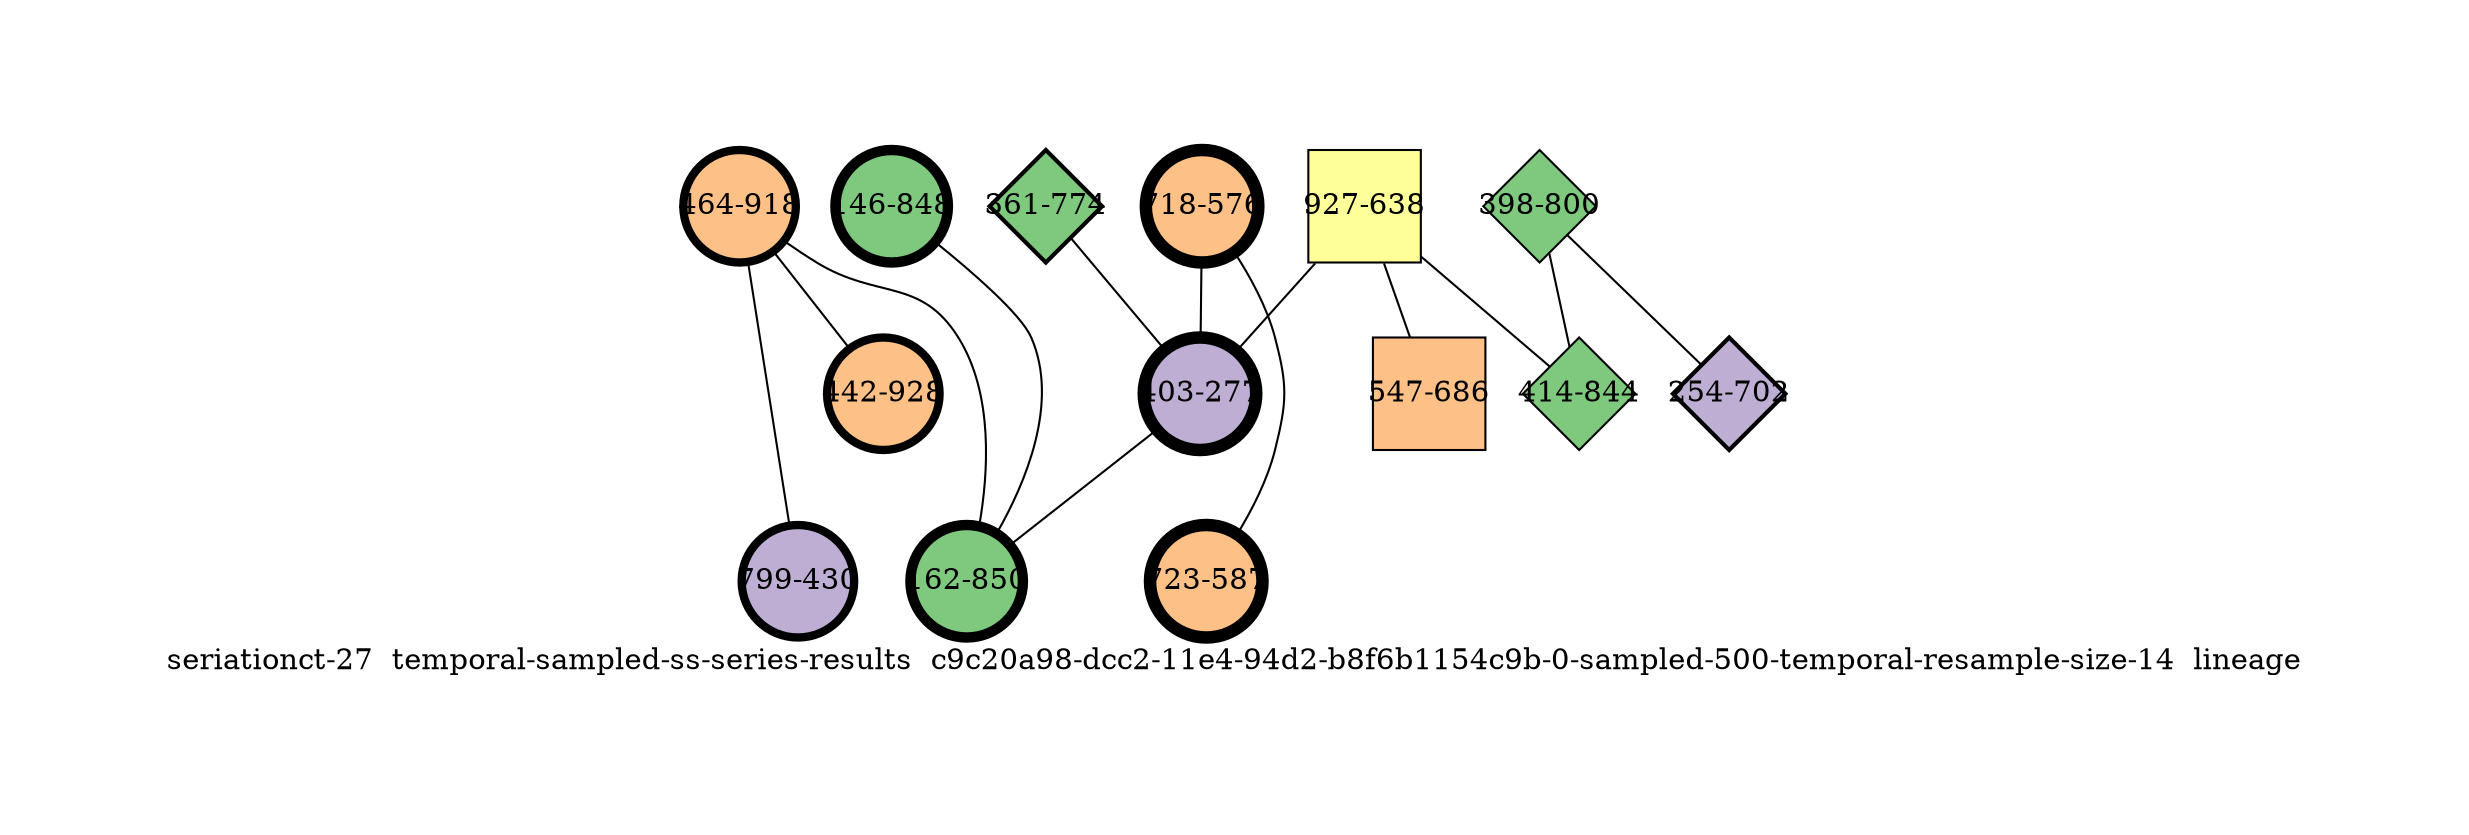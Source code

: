strict graph "seriationct-27  temporal-sampled-ss-series-results  c9c20a98-dcc2-11e4-94d2-b8f6b1154c9b-0-sampled-500-temporal-resample-size-14  lineage" {
labelloc=b;
ratio=auto;
pad="1.0";
label="seriationct-27  temporal-sampled-ss-series-results  c9c20a98-dcc2-11e4-94d2-b8f6b1154c9b-0-sampled-500-temporal-resample-size-14  lineage";
node [width="0.75", style=filled, fixedsize=true, height="0.75", shape=circle, label=""];
0 [xCoordinate="774.0", appears_in_slice=2, yCoordinate="361.0", colorscheme=accent6, lineage_id=2, short_label="361-774", label="361-774", shape=diamond, cluster_id=0, fillcolor=1, size="500.0", id=0, penwidth="2.0"];
1 [xCoordinate="800.0", appears_in_slice=1, yCoordinate="398.0", colorscheme=accent6, lineage_id=2, short_label="398-800", label="398-800", shape=diamond, cluster_id=0, fillcolor=1, size="500.0", id=1, penwidth="1.0"];
2 [xCoordinate="848.0", appears_in_slice=5, yCoordinate="146.0", colorscheme=accent6, lineage_id=0, short_label="146-848", label="146-848", shape=circle, cluster_id=0, fillcolor=1, size="500.0", id=5, penwidth="5.0"];
3 [xCoordinate="576.0", appears_in_slice=6, yCoordinate="718.0", colorscheme=accent6, lineage_id=0, short_label="718-576", label="718-576", shape=circle, cluster_id=2, fillcolor=3, size="500.0", id=12, penwidth="6.0"];
4 [xCoordinate="638.0", appears_in_slice=1, yCoordinate="927.0", colorscheme=accent6, lineage_id=1, short_label="927-638", label="927-638", shape=square, cluster_id=3, fillcolor=4, size="500.0", id=4, penwidth="1.0"];
5 [xCoordinate="277.0", appears_in_slice=6, yCoordinate="403.0", colorscheme=accent6, lineage_id=0, short_label="403-277", label="403-277", shape=circle, cluster_id=1, fillcolor=2, size="500.0", id=2, penwidth="6.0"];
6 [xCoordinate="587.0", appears_in_slice=6, yCoordinate="723.0", colorscheme=accent6, lineage_id=0, short_label="723-587", label="723-587", shape=circle, cluster_id=2, fillcolor=3, size="500.0", id=6, penwidth="6.0"];
7 [xCoordinate="844.0", appears_in_slice=1, yCoordinate="414.0", colorscheme=accent6, lineage_id=2, short_label="414-844", label="414-844", shape=diamond, cluster_id=0, fillcolor=1, size="500.0", id=7, penwidth="1.0"];
8 [xCoordinate="918.0", appears_in_slice=4, yCoordinate="464.0", colorscheme=accent6, lineage_id=0, short_label="464-918", label="464-918", shape=circle, cluster_id=2, fillcolor=3, size="500.0", id=8, penwidth="4.0"];
9 [xCoordinate="850.0", appears_in_slice=5, yCoordinate="162.0", colorscheme=accent6, lineage_id=0, short_label="162-850", label="162-850", shape=circle, cluster_id=0, fillcolor=1, size="500.0", id=9, penwidth="5.0"];
10 [xCoordinate="702.0", appears_in_slice=2, yCoordinate="254.0", colorscheme=accent6, lineage_id=2, short_label="254-702", label="254-702", shape=diamond, cluster_id=1, fillcolor=2, size="500.0", id=10, penwidth="2.0"];
11 [xCoordinate="928.0", appears_in_slice=4, yCoordinate="442.0", colorscheme=accent6, lineage_id=0, short_label="442-928", label="442-928", shape=circle, cluster_id=2, fillcolor=3, size="500.0", id=11, penwidth="4.0"];
12 [xCoordinate="686.0", appears_in_slice=1, yCoordinate="547.0", colorscheme=accent6, lineage_id=1, short_label="547-686", label="547-686", shape=square, cluster_id=2, fillcolor=3, size="500.0", id=3, penwidth="1.0"];
13 [xCoordinate="430.0", appears_in_slice=4, yCoordinate="799.0", colorscheme=accent6, lineage_id=0, short_label="799-430", label="799-430", shape=circle, cluster_id=1, fillcolor=2, size="500.0", id=13, penwidth="4.0"];
0 -- 5  [inverseweight="1.2960676823", weight="0.771564644084"];
1 -- 10  [inverseweight="1.74970694863", weight="0.5715242777"];
1 -- 7  [inverseweight="25.8543844998", weight="0.0386781592116"];
2 -- 9  [inverseweight="1.71064431167", weight="0.584575059338"];
3 -- 5  [inverseweight="2.73555068458", weight="0.365557109081"];
3 -- 6  [inverseweight="12.3016957826", weight="0.0812896057316"];
4 -- 12  [inverseweight="1.17495915619", weight="0.851093414379"];
4 -- 5  [inverseweight="1.29140776536", weight="0.774348758635"];
4 -- 7  [inverseweight="1.25146350371", weight="0.79906445297"];
5 -- 9  [inverseweight="3.78874866475", weight="0.263939386981"];
8 -- 9  [inverseweight="1.71397792548", weight="0.583438085833"];
8 -- 11  [inverseweight="36.8604890387", weight="0.0271293199325"];
8 -- 13  [inverseweight="25.2538136138", weight="0.0395979797464"];
}
